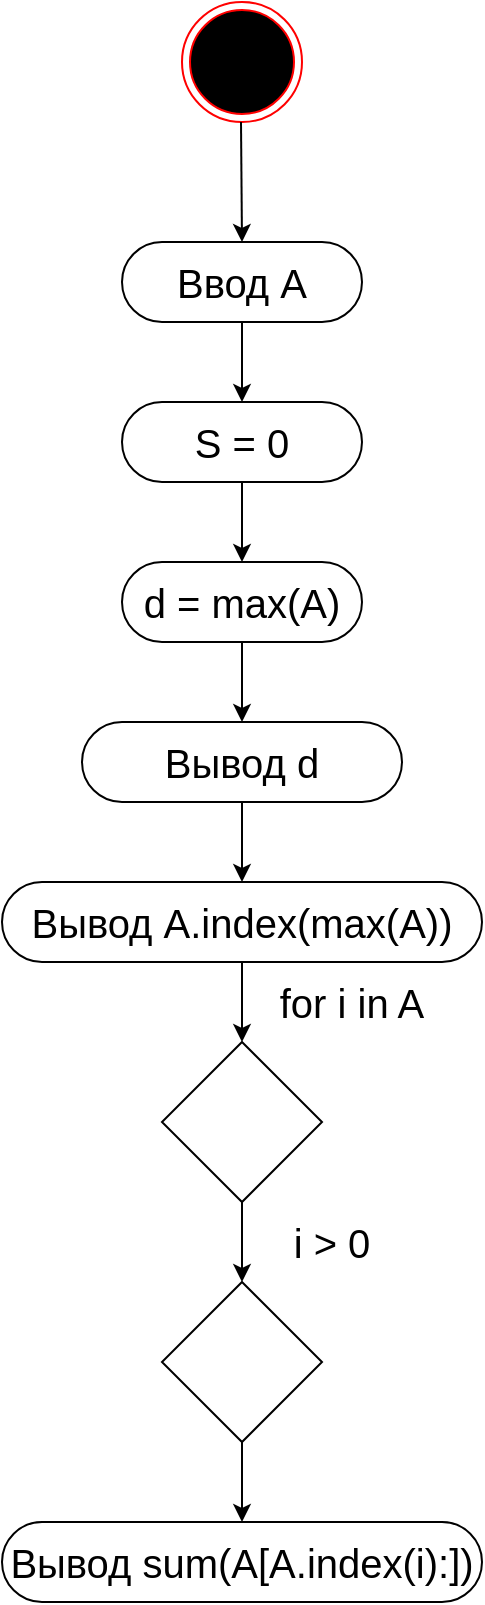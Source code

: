 <mxfile version="14.7.1" type="github">
  <diagram id="guN0_ISp70PArXxdg8vb" name="Page-1">
    <mxGraphModel dx="354" dy="651" grid="1" gridSize="10" guides="1" tooltips="1" connect="1" arrows="1" fold="1" page="1" pageScale="1" pageWidth="827" pageHeight="1169" math="0" shadow="0">
      <root>
        <mxCell id="0" />
        <mxCell id="1" parent="0" />
        <mxCell id="qPGTRNqkrpz23dsvWuwc-1" value="" style="ellipse;html=1;shape=endState;fillColor=#000000;strokeColor=#ff0000;" vertex="1" parent="1">
          <mxGeometry x="250" y="40" width="60" height="60" as="geometry" />
        </mxCell>
        <mxCell id="qPGTRNqkrpz23dsvWuwc-2" value="" style="endArrow=classic;html=1;entryX=0.5;entryY=0;entryDx=0;entryDy=0;" edge="1" parent="1" target="qPGTRNqkrpz23dsvWuwc-3">
          <mxGeometry width="50" height="50" relative="1" as="geometry">
            <mxPoint x="279.5" y="100" as="sourcePoint" />
            <mxPoint x="279.5" y="150" as="targetPoint" />
          </mxGeometry>
        </mxCell>
        <mxCell id="qPGTRNqkrpz23dsvWuwc-6" value="" style="edgeStyle=orthogonalEdgeStyle;rounded=0;orthogonalLoop=1;jettySize=auto;html=1;" edge="1" parent="1" source="qPGTRNqkrpz23dsvWuwc-3" target="qPGTRNqkrpz23dsvWuwc-4">
          <mxGeometry relative="1" as="geometry" />
        </mxCell>
        <mxCell id="qPGTRNqkrpz23dsvWuwc-3" value="Ввод A" style="rounded=1;whiteSpace=wrap;html=1;arcSize=50;fontSize=20;" vertex="1" parent="1">
          <mxGeometry x="220" y="160" width="120" height="40" as="geometry" />
        </mxCell>
        <mxCell id="qPGTRNqkrpz23dsvWuwc-7" value="" style="edgeStyle=orthogonalEdgeStyle;rounded=0;orthogonalLoop=1;jettySize=auto;html=1;" edge="1" parent="1" source="qPGTRNqkrpz23dsvWuwc-4" target="qPGTRNqkrpz23dsvWuwc-5">
          <mxGeometry relative="1" as="geometry" />
        </mxCell>
        <mxCell id="qPGTRNqkrpz23dsvWuwc-4" value="S = 0" style="rounded=1;whiteSpace=wrap;html=1;arcSize=50;fontSize=20;" vertex="1" parent="1">
          <mxGeometry x="220" y="240" width="120" height="40" as="geometry" />
        </mxCell>
        <mxCell id="qPGTRNqkrpz23dsvWuwc-9" value="" style="edgeStyle=orthogonalEdgeStyle;rounded=0;orthogonalLoop=1;jettySize=auto;html=1;" edge="1" parent="1" source="qPGTRNqkrpz23dsvWuwc-5" target="qPGTRNqkrpz23dsvWuwc-8">
          <mxGeometry relative="1" as="geometry" />
        </mxCell>
        <mxCell id="qPGTRNqkrpz23dsvWuwc-5" value="d = max(A)" style="rounded=1;whiteSpace=wrap;html=1;arcSize=50;fontSize=20;" vertex="1" parent="1">
          <mxGeometry x="220" y="320" width="120" height="40" as="geometry" />
        </mxCell>
        <mxCell id="qPGTRNqkrpz23dsvWuwc-8" value="Вывод d" style="rounded=1;whiteSpace=wrap;html=1;arcSize=50;fontSize=20;" vertex="1" parent="1">
          <mxGeometry x="200" y="400" width="160" height="40" as="geometry" />
        </mxCell>
        <mxCell id="qPGTRNqkrpz23dsvWuwc-10" value="Вывод A.index(max(A))" style="rounded=1;whiteSpace=wrap;html=1;arcSize=50;fontSize=20;" vertex="1" parent="1">
          <mxGeometry x="160" y="480" width="240" height="40" as="geometry" />
        </mxCell>
        <mxCell id="qPGTRNqkrpz23dsvWuwc-12" value="" style="endArrow=classic;html=1;entryX=0.5;entryY=0;entryDx=0;entryDy=0;" edge="1" parent="1" target="qPGTRNqkrpz23dsvWuwc-10">
          <mxGeometry width="50" height="50" relative="1" as="geometry">
            <mxPoint x="280" y="440" as="sourcePoint" />
            <mxPoint x="330" y="390" as="targetPoint" />
          </mxGeometry>
        </mxCell>
        <mxCell id="qPGTRNqkrpz23dsvWuwc-13" value="" style="endArrow=classic;html=1;" edge="1" parent="1">
          <mxGeometry width="50" height="50" relative="1" as="geometry">
            <mxPoint x="280" y="520" as="sourcePoint" />
            <mxPoint x="280" y="560" as="targetPoint" />
          </mxGeometry>
        </mxCell>
        <mxCell id="qPGTRNqkrpz23dsvWuwc-14" value="" style="rhombus;whiteSpace=wrap;html=1;" vertex="1" parent="1">
          <mxGeometry x="240" y="560" width="80" height="80" as="geometry" />
        </mxCell>
        <mxCell id="qPGTRNqkrpz23dsvWuwc-16" value="" style="endArrow=classic;html=1;" edge="1" parent="1">
          <mxGeometry width="50" height="50" relative="1" as="geometry">
            <mxPoint x="280" y="640" as="sourcePoint" />
            <mxPoint x="280" y="680" as="targetPoint" />
          </mxGeometry>
        </mxCell>
        <mxCell id="qPGTRNqkrpz23dsvWuwc-23" value="" style="edgeStyle=orthogonalEdgeStyle;rounded=0;orthogonalLoop=1;jettySize=auto;html=1;fontSize=20;" edge="1" parent="1" source="qPGTRNqkrpz23dsvWuwc-17" target="qPGTRNqkrpz23dsvWuwc-21">
          <mxGeometry relative="1" as="geometry" />
        </mxCell>
        <mxCell id="qPGTRNqkrpz23dsvWuwc-17" value="" style="rhombus;whiteSpace=wrap;html=1;" vertex="1" parent="1">
          <mxGeometry x="240" y="680" width="80" height="80" as="geometry" />
        </mxCell>
        <mxCell id="qPGTRNqkrpz23dsvWuwc-18" value="for i in A" style="text;html=1;strokeColor=none;fillColor=none;align=center;verticalAlign=middle;whiteSpace=wrap;rounded=0;fontSize=20;" vertex="1" parent="1">
          <mxGeometry x="280" y="530" width="110" height="20" as="geometry" />
        </mxCell>
        <mxCell id="qPGTRNqkrpz23dsvWuwc-20" value="i &amp;gt; 0" style="text;html=1;strokeColor=none;fillColor=none;align=center;verticalAlign=middle;whiteSpace=wrap;rounded=0;fontSize=20;" vertex="1" parent="1">
          <mxGeometry x="300" y="650" width="50" height="20" as="geometry" />
        </mxCell>
        <mxCell id="qPGTRNqkrpz23dsvWuwc-21" value="Вывод sum(A[A.index(i):])" style="rounded=1;whiteSpace=wrap;html=1;arcSize=50;fontSize=20;" vertex="1" parent="1">
          <mxGeometry x="160" y="800" width="240" height="40" as="geometry" />
        </mxCell>
      </root>
    </mxGraphModel>
  </diagram>
</mxfile>
